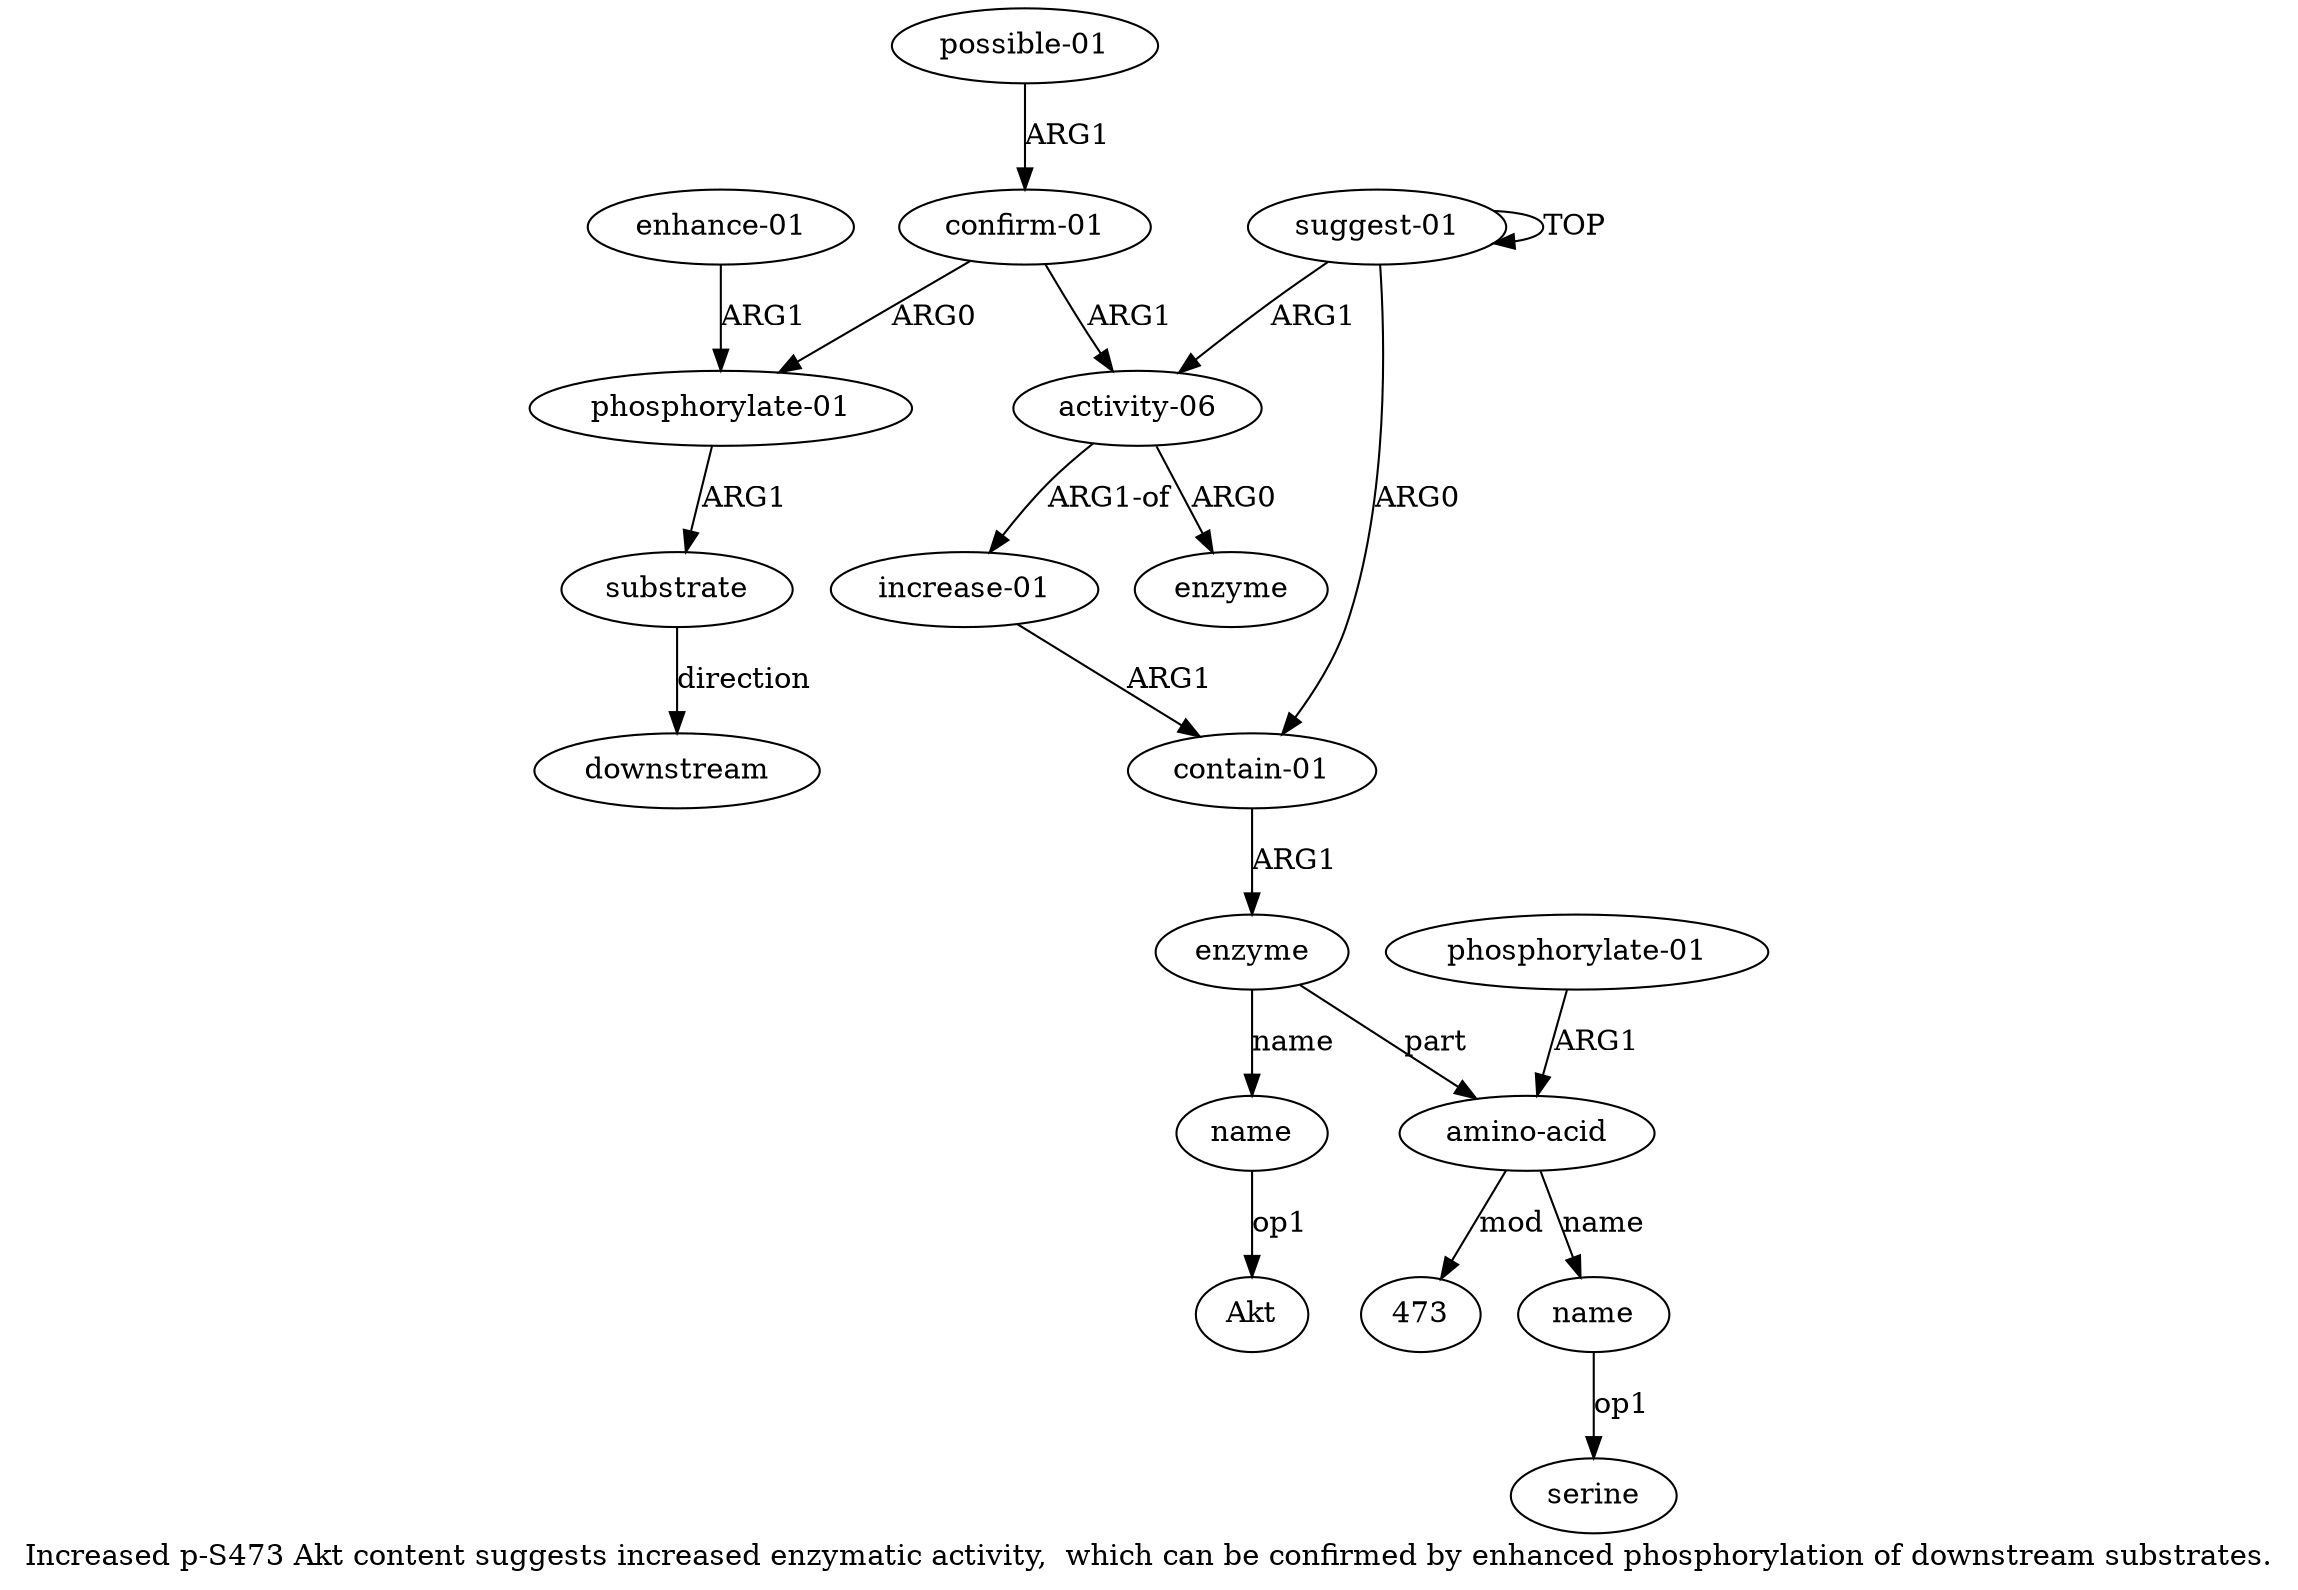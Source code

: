 digraph  {
	graph [label="Increased p-S473 Akt content suggests increased enzymatic activity,  which can be confirmed by enhanced phosphorylation of downstream \
substrates."];
	node [label="\N"];
	a15	 [color=black,
		gold_ind=15,
		gold_label="possible-01",
		label="possible-01",
		test_ind=15,
		test_label="possible-01"];
	a10	 [color=black,
		gold_ind=10,
		gold_label="confirm-01",
		label="confirm-01",
		test_ind=10,
		test_label="confirm-01"];
	a15 -> a10 [key=0,
	color=black,
	gold_label=ARG1,
	label=ARG1,
	test_label=ARG1];
a14 [color=black,
	gold_ind=14,
	gold_label="enhance-01",
	label="enhance-01",
	test_ind=14,
	test_label="enhance-01"];
a11 [color=black,
	gold_ind=11,
	gold_label="phosphorylate-01",
	label="phosphorylate-01",
	test_ind=11,
	test_label="phosphorylate-01"];
a14 -> a11 [key=0,
color=black,
gold_label=ARG1,
label=ARG1,
test_label=ARG1];
a12 [color=black,
gold_ind=12,
gold_label=substrate,
label=substrate,
test_ind=12,
test_label=substrate];
a11 -> a12 [key=0,
color=black,
gold_label=ARG1,
label=ARG1,
test_label=ARG1];
a10 -> a11 [key=0,
color=black,
gold_label=ARG0,
label=ARG0,
test_label=ARG0];
a8 [color=black,
gold_ind=8,
gold_label="activity-06",
label="activity-06",
test_ind=8,
test_label="activity-06"];
a10 -> a8 [key=0,
color=black,
gold_label=ARG1,
label=ARG1,
test_label=ARG1];
a13 [color=black,
gold_ind=13,
gold_label=downstream,
label=downstream,
test_ind=13,
test_label=downstream];
a12 -> a13 [key=0,
color=black,
gold_label=direction,
label=direction,
test_label=direction];
"a5 serine" [color=black,
gold_ind=-1,
gold_label=serine,
label=serine,
test_ind=-1,
test_label=serine];
"a4 473" [color=black,
gold_ind=-1,
gold_label=473,
label=473,
test_ind=-1,
test_label=473];
a1 [color=black,
gold_ind=1,
gold_label="contain-01",
label="contain-01",
test_ind=1,
test_label="contain-01"];
a2 [color=black,
gold_ind=2,
gold_label=enzyme,
label=enzyme,
test_ind=2,
test_label=enzyme];
a1 -> a2 [key=0,
color=black,
gold_label=ARG1,
label=ARG1,
test_label=ARG1];
a0 [color=black,
gold_ind=0,
gold_label="suggest-01",
label="suggest-01",
test_ind=0,
test_label="suggest-01"];
a0 -> a1 [key=0,
color=black,
gold_label=ARG0,
label=ARG0,
test_label=ARG0];
a0 -> a0 [key=0,
color=black,
gold_label=TOP,
label=TOP,
test_label=TOP];
a0 -> a8 [key=0,
color=black,
gold_label=ARG1,
label=ARG1,
test_label=ARG1];
a3 [color=black,
gold_ind=3,
gold_label=name,
label=name,
test_ind=3,
test_label=name];
"a3 Akt" [color=black,
gold_ind=-1,
gold_label=Akt,
label=Akt,
test_ind=-1,
test_label=Akt];
a3 -> "a3 Akt" [key=0,
color=black,
gold_label=op1,
label=op1,
test_label=op1];
a2 -> a3 [key=0,
color=black,
gold_label=name,
label=name,
test_label=name];
a4 [color=black,
gold_ind=4,
gold_label="amino-acid",
label="amino-acid",
test_ind=4,
test_label="amino-acid"];
a2 -> a4 [key=0,
color=black,
gold_label=part,
label=part,
test_label=part];
a5 [color=black,
gold_ind=5,
gold_label=name,
label=name,
test_ind=5,
test_label=name];
a5 -> "a5 serine" [key=0,
color=black,
gold_label=op1,
label=op1,
test_label=op1];
a4 -> "a4 473" [key=0,
color=black,
gold_label=mod,
label=mod,
test_label=mod];
a4 -> a5 [key=0,
color=black,
gold_label=name,
label=name,
test_label=name];
a7 [color=black,
gold_ind=7,
gold_label="increase-01",
label="increase-01",
test_ind=7,
test_label="increase-01"];
a7 -> a1 [key=0,
color=black,
gold_label=ARG1,
label=ARG1,
test_label=ARG1];
a6 [color=black,
gold_ind=6,
gold_label="phosphorylate-01",
label="phosphorylate-01",
test_ind=6,
test_label="phosphorylate-01"];
a6 -> a4 [key=0,
color=black,
gold_label=ARG1,
label=ARG1,
test_label=ARG1];
a9 [color=black,
gold_ind=9,
gold_label=enzyme,
label=enzyme,
test_ind=9,
test_label=enzyme];
a8 -> a7 [key=0,
color=black,
gold_label="ARG1-of",
label="ARG1-of",
test_label="ARG1-of"];
a8 -> a9 [key=0,
color=black,
gold_label=ARG0,
label=ARG0,
test_label=ARG0];
}

